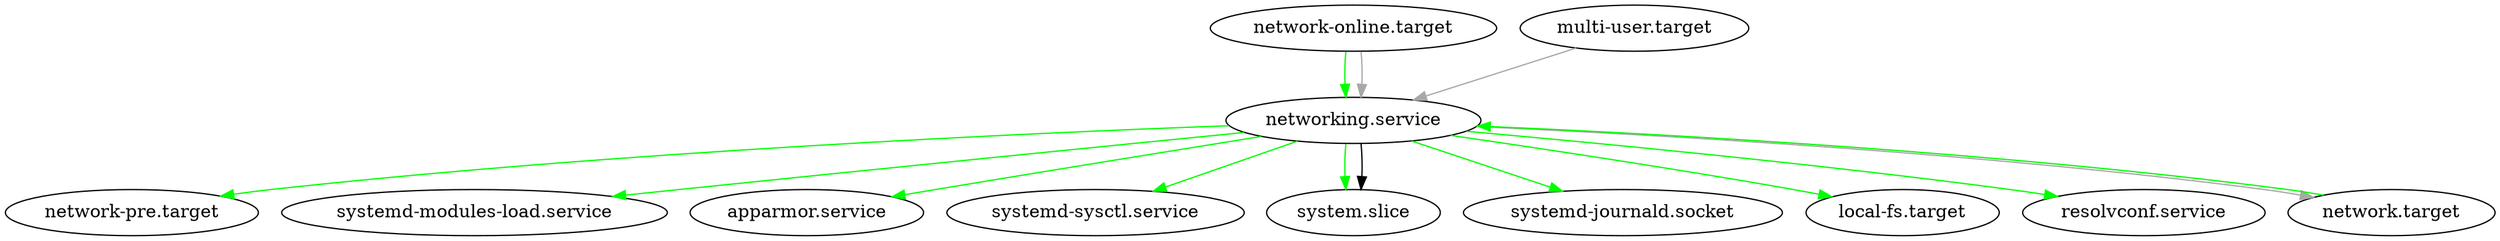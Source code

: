 digraph systemd {
	"networking.service"->"network-pre.target" [color="green"];
	"networking.service"->"systemd-modules-load.service" [color="green"];
	"networking.service"->"apparmor.service" [color="green"];
	"networking.service"->"systemd-sysctl.service" [color="green"];
	"networking.service"->"system.slice" [color="green"];
	"networking.service"->"systemd-journald.socket" [color="green"];
	"networking.service"->"local-fs.target" [color="green"];
	"networking.service"->"resolvconf.service" [color="green"];
	"networking.service"->"system.slice" [color="black"];
	"networking.service"->"network.target" [color="grey66"];
	"network.target"->"networking.service" [color="green"];
	"network-online.target"->"networking.service" [color="green"];
	"network-online.target"->"networking.service" [color="grey66"];
	"multi-user.target"->"networking.service" [color="grey66"];
}
